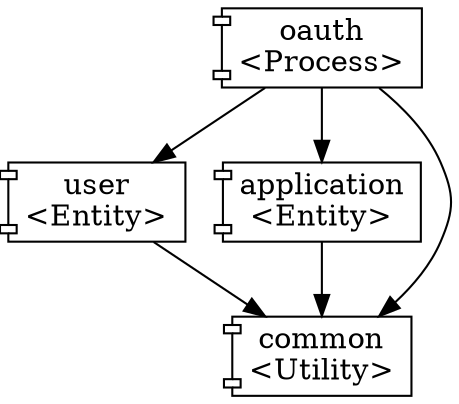 digraph X {
  rankdir="TB";
  node[shape=component];
  
  oauth [label="oauth\n<Process>"]
  user [label="user\n<Entity>"]
  application [label="application\n<Entity>"]
  common [label="common\n<Utility>"]

  oauth -> user
  oauth -> application
  oauth -> common
  user -> common
  application -> common
}
